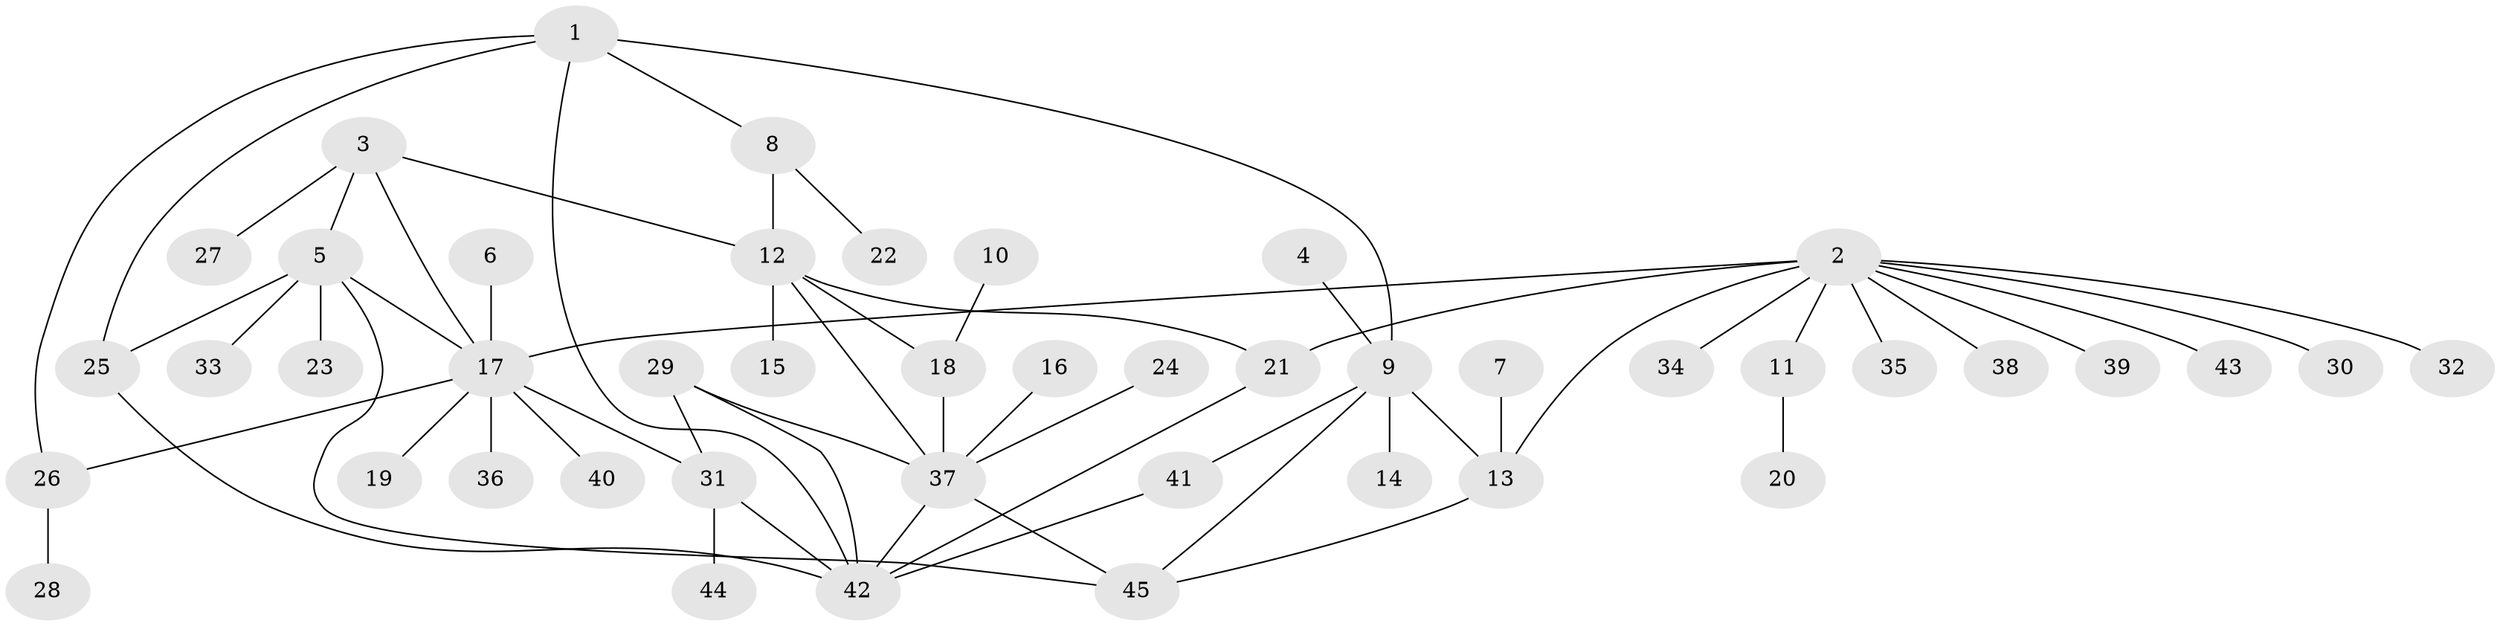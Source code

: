 // original degree distribution, {4: 0.047619047619047616, 8: 0.031746031746031744, 5: 0.07936507936507936, 7: 0.047619047619047616, 2: 0.09523809523809523, 12: 0.015873015873015872, 10: 0.015873015873015872, 1: 0.6031746031746031, 3: 0.06349206349206349}
// Generated by graph-tools (version 1.1) at 2025/37/03/04/25 23:37:45]
// undirected, 45 vertices, 60 edges
graph export_dot {
  node [color=gray90,style=filled];
  1;
  2;
  3;
  4;
  5;
  6;
  7;
  8;
  9;
  10;
  11;
  12;
  13;
  14;
  15;
  16;
  17;
  18;
  19;
  20;
  21;
  22;
  23;
  24;
  25;
  26;
  27;
  28;
  29;
  30;
  31;
  32;
  33;
  34;
  35;
  36;
  37;
  38;
  39;
  40;
  41;
  42;
  43;
  44;
  45;
  1 -- 8 [weight=1.0];
  1 -- 9 [weight=1.0];
  1 -- 25 [weight=1.0];
  1 -- 26 [weight=1.0];
  1 -- 42 [weight=1.0];
  2 -- 11 [weight=1.0];
  2 -- 13 [weight=1.0];
  2 -- 17 [weight=1.0];
  2 -- 21 [weight=2.0];
  2 -- 30 [weight=1.0];
  2 -- 32 [weight=1.0];
  2 -- 34 [weight=1.0];
  2 -- 35 [weight=1.0];
  2 -- 38 [weight=1.0];
  2 -- 39 [weight=1.0];
  2 -- 43 [weight=1.0];
  3 -- 5 [weight=1.0];
  3 -- 12 [weight=1.0];
  3 -- 17 [weight=1.0];
  3 -- 27 [weight=1.0];
  4 -- 9 [weight=1.0];
  5 -- 17 [weight=1.0];
  5 -- 23 [weight=1.0];
  5 -- 25 [weight=1.0];
  5 -- 33 [weight=1.0];
  5 -- 45 [weight=1.0];
  6 -- 17 [weight=1.0];
  7 -- 13 [weight=1.0];
  8 -- 12 [weight=1.0];
  8 -- 22 [weight=1.0];
  9 -- 13 [weight=1.0];
  9 -- 14 [weight=1.0];
  9 -- 41 [weight=1.0];
  9 -- 45 [weight=1.0];
  10 -- 18 [weight=1.0];
  11 -- 20 [weight=1.0];
  12 -- 15 [weight=1.0];
  12 -- 18 [weight=1.0];
  12 -- 21 [weight=1.0];
  12 -- 37 [weight=1.0];
  13 -- 45 [weight=1.0];
  16 -- 37 [weight=1.0];
  17 -- 19 [weight=1.0];
  17 -- 26 [weight=1.0];
  17 -- 31 [weight=1.0];
  17 -- 36 [weight=1.0];
  17 -- 40 [weight=1.0];
  18 -- 37 [weight=1.0];
  21 -- 42 [weight=1.0];
  24 -- 37 [weight=1.0];
  25 -- 42 [weight=1.0];
  26 -- 28 [weight=1.0];
  29 -- 31 [weight=1.0];
  29 -- 37 [weight=1.0];
  29 -- 42 [weight=1.0];
  31 -- 42 [weight=1.0];
  31 -- 44 [weight=1.0];
  37 -- 42 [weight=1.0];
  37 -- 45 [weight=1.0];
  41 -- 42 [weight=1.0];
}
